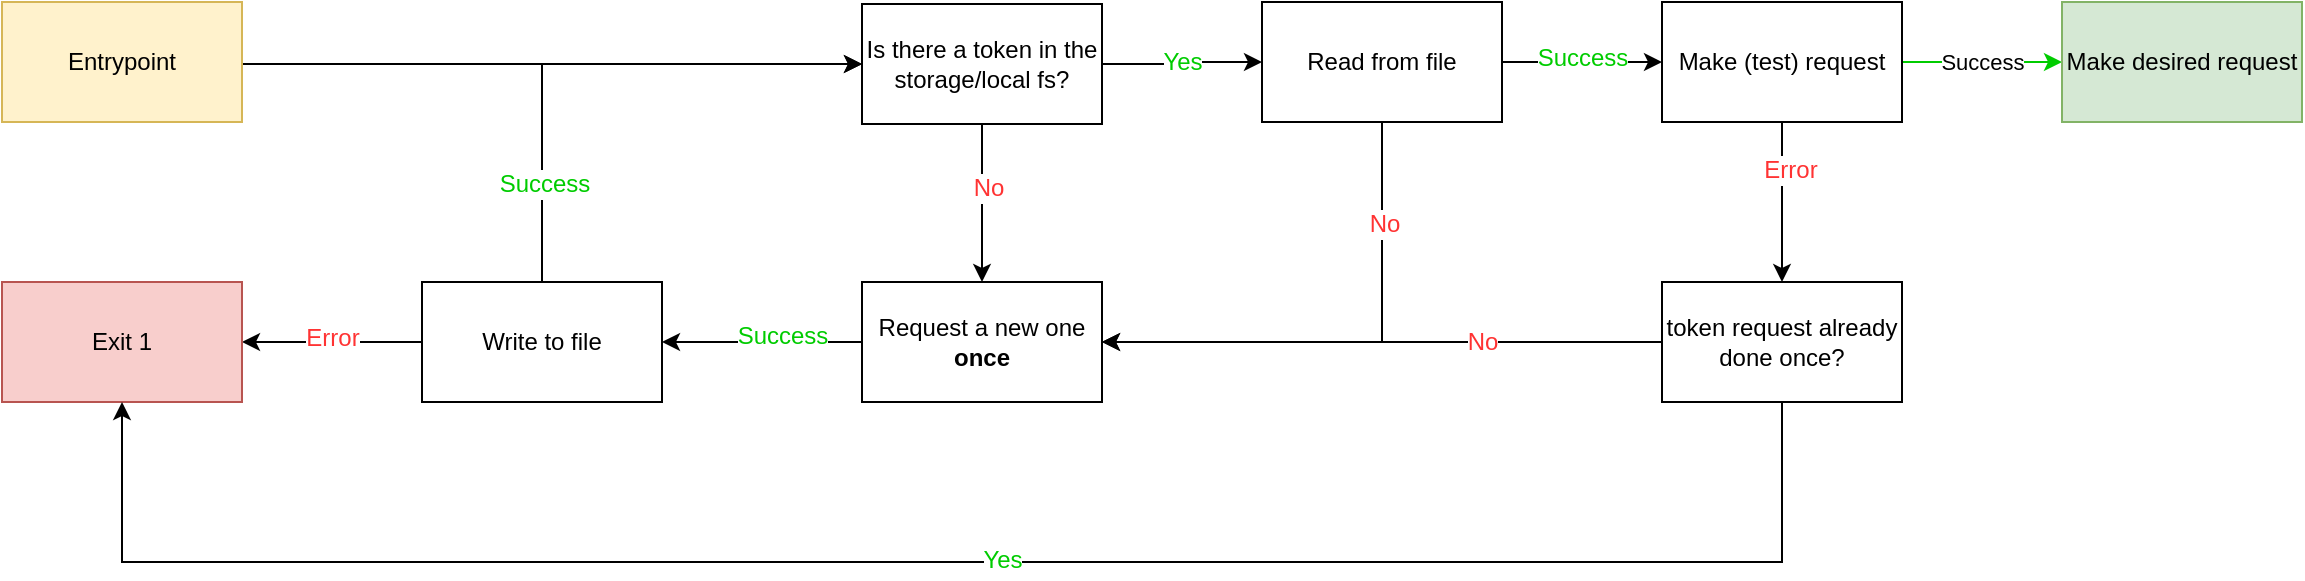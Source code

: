 <mxfile version="10.8.5" type="github"><diagram id="W-SEmjZo102Hn-u_Mt96" name="Page-1"><mxGraphModel dx="2226" dy="809" grid="1" gridSize="10" guides="1" tooltips="1" connect="1" arrows="1" fold="1" page="1" pageScale="1" pageWidth="850" pageHeight="1100" math="0" shadow="0"><root><mxCell id="0"/><mxCell id="1" parent="0"/><mxCell id="u3WbQcrF70tkAd0_zDAB-3" value="" style="edgeStyle=orthogonalEdgeStyle;rounded=0;orthogonalLoop=1;jettySize=auto;html=1;align=center;verticalAlign=middle;labelBorderColor=none;" edge="1" parent="1" source="u3WbQcrF70tkAd0_zDAB-1" target="u3WbQcrF70tkAd0_zDAB-2"><mxGeometry relative="1" as="geometry"><Array as="points"><mxPoint x="110" y="241"/><mxPoint x="110" y="241"/></Array></mxGeometry></mxCell><mxCell id="u3WbQcrF70tkAd0_zDAB-1" value="Entrypoint" style="rounded=0;whiteSpace=wrap;html=1;fillColor=#fff2cc;strokeColor=#d6b656;align=center;verticalAlign=middle;labelBorderColor=none;" vertex="1" parent="1"><mxGeometry x="-120" y="210" width="120" height="60" as="geometry"/></mxCell><mxCell id="u3WbQcrF70tkAd0_zDAB-5" value="" style="edgeStyle=orthogonalEdgeStyle;rounded=0;orthogonalLoop=1;jettySize=auto;html=1;align=center;verticalAlign=middle;labelBorderColor=none;" edge="1" parent="1" source="u3WbQcrF70tkAd0_zDAB-2" target="u3WbQcrF70tkAd0_zDAB-4"><mxGeometry relative="1" as="geometry"/></mxCell><mxCell id="u3WbQcrF70tkAd0_zDAB-6" value="Yes" style="text;html=1;resizable=0;points=[];align=center;verticalAlign=middle;labelBackgroundColor=#ffffff;fontColor=#00CC00;labelBorderColor=none;" vertex="1" connectable="0" parent="u3WbQcrF70tkAd0_zDAB-5"><mxGeometry x="-0.025" y="1" relative="1" as="geometry"><mxPoint as="offset"/></mxGeometry></mxCell><mxCell id="u3WbQcrF70tkAd0_zDAB-8" value="" style="edgeStyle=orthogonalEdgeStyle;rounded=0;orthogonalLoop=1;jettySize=auto;html=1;align=center;verticalAlign=middle;labelBorderColor=none;" edge="1" parent="1" source="u3WbQcrF70tkAd0_zDAB-2" target="u3WbQcrF70tkAd0_zDAB-7"><mxGeometry relative="1" as="geometry"/></mxCell><mxCell id="u3WbQcrF70tkAd0_zDAB-9" value="No" style="text;html=1;resizable=0;points=[];align=center;verticalAlign=middle;labelBackgroundColor=#ffffff;fontColor=#FF3333;labelBorderColor=none;" vertex="1" connectable="0" parent="u3WbQcrF70tkAd0_zDAB-8"><mxGeometry x="-0.2" y="3" relative="1" as="geometry"><mxPoint as="offset"/></mxGeometry></mxCell><mxCell id="u3WbQcrF70tkAd0_zDAB-2" value="Is there a token in the storage/local fs?" style="rounded=0;whiteSpace=wrap;html=1;align=center;verticalAlign=middle;labelBorderColor=none;" vertex="1" parent="1"><mxGeometry x="310" y="211" width="120" height="60" as="geometry"/></mxCell><mxCell id="u3WbQcrF70tkAd0_zDAB-11" value="" style="edgeStyle=orthogonalEdgeStyle;rounded=0;orthogonalLoop=1;jettySize=auto;html=1;align=center;verticalAlign=middle;labelBorderColor=none;" edge="1" parent="1" source="u3WbQcrF70tkAd0_zDAB-7" target="u3WbQcrF70tkAd0_zDAB-10"><mxGeometry relative="1" as="geometry"/></mxCell><mxCell id="u3WbQcrF70tkAd0_zDAB-12" value="Success" style="text;html=1;resizable=0;points=[];align=center;verticalAlign=middle;labelBackgroundColor=#ffffff;fontColor=#00CC00;labelBorderColor=none;" vertex="1" connectable="0" parent="u3WbQcrF70tkAd0_zDAB-11"><mxGeometry x="-0.2" y="4" relative="1" as="geometry"><mxPoint y="-7" as="offset"/></mxGeometry></mxCell><mxCell id="u3WbQcrF70tkAd0_zDAB-7" value="Request a new one &lt;b&gt;once&lt;/b&gt;" style="rounded=0;whiteSpace=wrap;html=1;align=center;verticalAlign=middle;labelBorderColor=none;" vertex="1" parent="1"><mxGeometry x="310" y="350" width="120" height="60" as="geometry"/></mxCell><mxCell id="u3WbQcrF70tkAd0_zDAB-13" style="edgeStyle=orthogonalEdgeStyle;rounded=0;orthogonalLoop=1;jettySize=auto;html=1;exitX=0.5;exitY=0;exitDx=0;exitDy=0;entryX=0;entryY=0.5;entryDx=0;entryDy=0;align=center;verticalAlign=middle;labelBorderColor=none;" edge="1" parent="1" source="u3WbQcrF70tkAd0_zDAB-10" target="u3WbQcrF70tkAd0_zDAB-2"><mxGeometry relative="1" as="geometry"/></mxCell><mxCell id="u3WbQcrF70tkAd0_zDAB-14" value="Success" style="text;html=1;resizable=0;points=[];align=center;verticalAlign=middle;labelBackgroundColor=#ffffff;fontColor=#00CC00;labelBorderColor=none;" vertex="1" connectable="0" parent="u3WbQcrF70tkAd0_zDAB-13"><mxGeometry x="-0.637" y="-1" relative="1" as="geometry"><mxPoint as="offset"/></mxGeometry></mxCell><mxCell id="u3WbQcrF70tkAd0_zDAB-19" value="" style="edgeStyle=orthogonalEdgeStyle;rounded=0;orthogonalLoop=1;jettySize=auto;html=1;align=center;verticalAlign=middle;labelBorderColor=none;" edge="1" parent="1" source="u3WbQcrF70tkAd0_zDAB-10" target="u3WbQcrF70tkAd0_zDAB-18"><mxGeometry relative="1" as="geometry"/></mxCell><mxCell id="u3WbQcrF70tkAd0_zDAB-22" value="Error" style="text;html=1;resizable=0;points=[];align=center;verticalAlign=middle;labelBackgroundColor=#ffffff;fontColor=#FF3333;labelBorderColor=none;" vertex="1" connectable="0" parent="u3WbQcrF70tkAd0_zDAB-19"><mxGeometry y="-2" relative="1" as="geometry"><mxPoint as="offset"/></mxGeometry></mxCell><mxCell id="u3WbQcrF70tkAd0_zDAB-10" value="Write to file" style="rounded=0;whiteSpace=wrap;html=1;align=center;verticalAlign=middle;labelBorderColor=none;" vertex="1" parent="1"><mxGeometry x="90" y="350" width="120" height="60" as="geometry"/></mxCell><mxCell id="u3WbQcrF70tkAd0_zDAB-18" value="Exit 1" style="rounded=0;whiteSpace=wrap;html=1;fillColor=#f8cecc;strokeColor=#b85450;align=center;verticalAlign=middle;labelBorderColor=none;" vertex="1" parent="1"><mxGeometry x="-120" y="350" width="120" height="60" as="geometry"/></mxCell><mxCell id="u3WbQcrF70tkAd0_zDAB-16" value="" style="edgeStyle=orthogonalEdgeStyle;rounded=0;orthogonalLoop=1;jettySize=auto;html=1;align=center;verticalAlign=middle;labelBorderColor=none;" edge="1" parent="1" source="u3WbQcrF70tkAd0_zDAB-4" target="u3WbQcrF70tkAd0_zDAB-15"><mxGeometry relative="1" as="geometry"/></mxCell><mxCell id="u3WbQcrF70tkAd0_zDAB-17" value="Success" style="text;html=1;resizable=0;points=[];align=center;verticalAlign=middle;labelBackgroundColor=#ffffff;fontColor=#00CC00;labelBorderColor=none;" vertex="1" connectable="0" parent="u3WbQcrF70tkAd0_zDAB-16"><mxGeometry y="2" relative="1" as="geometry"><mxPoint as="offset"/></mxGeometry></mxCell><mxCell id="u3WbQcrF70tkAd0_zDAB-39" style="edgeStyle=orthogonalEdgeStyle;rounded=0;orthogonalLoop=1;jettySize=auto;html=1;exitX=0.5;exitY=1;exitDx=0;exitDy=0;entryX=1;entryY=0.5;entryDx=0;entryDy=0;strokeColor=#000000;fontColor=#00CC00;align=center;verticalAlign=middle;labelBorderColor=none;" edge="1" parent="1" source="u3WbQcrF70tkAd0_zDAB-4" target="u3WbQcrF70tkAd0_zDAB-7"><mxGeometry relative="1" as="geometry"/></mxCell><mxCell id="u3WbQcrF70tkAd0_zDAB-40" value="&lt;font color=&quot;#FF3333&quot;&gt;No&lt;/font&gt;" style="text;html=1;resizable=0;points=[];align=center;verticalAlign=middle;labelBackgroundColor=#ffffff;fontColor=#00CC00;labelBorderColor=none;" vertex="1" connectable="0" parent="u3WbQcrF70tkAd0_zDAB-39"><mxGeometry x="-0.592" y="1" relative="1" as="geometry"><mxPoint as="offset"/></mxGeometry></mxCell><mxCell id="u3WbQcrF70tkAd0_zDAB-4" value="Read from file" style="rounded=0;whiteSpace=wrap;html=1;align=center;verticalAlign=middle;labelBorderColor=none;" vertex="1" parent="1"><mxGeometry x="510" y="210" width="120" height="60" as="geometry"/></mxCell><mxCell id="u3WbQcrF70tkAd0_zDAB-27" value="Success" style="edgeStyle=orthogonalEdgeStyle;rounded=0;orthogonalLoop=1;jettySize=auto;html=1;strokeColor=#00CC00;align=center;verticalAlign=middle;labelBorderColor=none;" edge="1" parent="1" source="u3WbQcrF70tkAd0_zDAB-15" target="u3WbQcrF70tkAd0_zDAB-26"><mxGeometry relative="1" as="geometry"/></mxCell><mxCell id="u3WbQcrF70tkAd0_zDAB-29" value="" style="edgeStyle=orthogonalEdgeStyle;rounded=0;orthogonalLoop=1;jettySize=auto;html=1;align=center;verticalAlign=middle;labelBorderColor=none;" edge="1" parent="1" source="u3WbQcrF70tkAd0_zDAB-15" target="u3WbQcrF70tkAd0_zDAB-28"><mxGeometry relative="1" as="geometry"/></mxCell><mxCell id="u3WbQcrF70tkAd0_zDAB-30" value="Error" style="text;html=1;resizable=0;points=[];align=center;verticalAlign=middle;labelBackgroundColor=#ffffff;fontColor=#FF3333;labelBorderColor=none;" vertex="1" connectable="0" parent="u3WbQcrF70tkAd0_zDAB-29"><mxGeometry x="-0.4" y="4" relative="1" as="geometry"><mxPoint as="offset"/></mxGeometry></mxCell><mxCell id="u3WbQcrF70tkAd0_zDAB-15" value="Make (test) request" style="rounded=0;whiteSpace=wrap;html=1;align=center;verticalAlign=middle;labelBorderColor=none;" vertex="1" parent="1"><mxGeometry x="710" y="210" width="120" height="60" as="geometry"/></mxCell><mxCell id="u3WbQcrF70tkAd0_zDAB-33" value="" style="edgeStyle=orthogonalEdgeStyle;rounded=0;orthogonalLoop=1;jettySize=auto;html=1;entryX=0.5;entryY=1;entryDx=0;entryDy=0;align=center;verticalAlign=middle;labelBorderColor=none;" edge="1" parent="1" source="u3WbQcrF70tkAd0_zDAB-28" target="u3WbQcrF70tkAd0_zDAB-18"><mxGeometry relative="1" as="geometry"><mxPoint x="770" y="490" as="targetPoint"/><Array as="points"><mxPoint x="770" y="490"/><mxPoint x="-60" y="490"/></Array></mxGeometry></mxCell><mxCell id="u3WbQcrF70tkAd0_zDAB-34" value="Yes" style="text;html=1;resizable=0;points=[];align=center;verticalAlign=middle;labelBackgroundColor=#ffffff;fontColor=#00CC00;labelBorderColor=none;" vertex="1" connectable="0" parent="u3WbQcrF70tkAd0_zDAB-33"><mxGeometry x="-0.05" y="-1" relative="1" as="geometry"><mxPoint as="offset"/></mxGeometry></mxCell><mxCell id="u3WbQcrF70tkAd0_zDAB-36" style="edgeStyle=orthogonalEdgeStyle;rounded=0;orthogonalLoop=1;jettySize=auto;html=1;exitX=0;exitY=0.5;exitDx=0;exitDy=0;align=center;verticalAlign=middle;labelBorderColor=none;" edge="1" parent="1" source="u3WbQcrF70tkAd0_zDAB-28" target="u3WbQcrF70tkAd0_zDAB-7"><mxGeometry relative="1" as="geometry"/></mxCell><mxCell id="u3WbQcrF70tkAd0_zDAB-37" value="No" style="text;html=1;resizable=0;points=[];align=center;verticalAlign=middle;labelBackgroundColor=#ffffff;fontColor=#FF3333;labelBorderColor=none;" vertex="1" connectable="0" parent="u3WbQcrF70tkAd0_zDAB-36"><mxGeometry x="0.193" y="-1" relative="1" as="geometry"><mxPoint x="77" y="1" as="offset"/></mxGeometry></mxCell><mxCell id="u3WbQcrF70tkAd0_zDAB-28" value="token request already done once?" style="rounded=0;align=center;verticalAlign=middle;html=1;whiteSpace=wrap;labelBorderColor=none;" vertex="1" parent="1"><mxGeometry x="710" y="350" width="120" height="60" as="geometry"/></mxCell><mxCell id="u3WbQcrF70tkAd0_zDAB-26" value="Make desired request" style="rounded=0;whiteSpace=wrap;html=1;fillColor=#d5e8d4;strokeColor=#82b366;align=center;verticalAlign=middle;labelBorderColor=none;" vertex="1" parent="1"><mxGeometry x="910" y="210" width="120" height="60" as="geometry"/></mxCell></root></mxGraphModel></diagram></mxfile>
